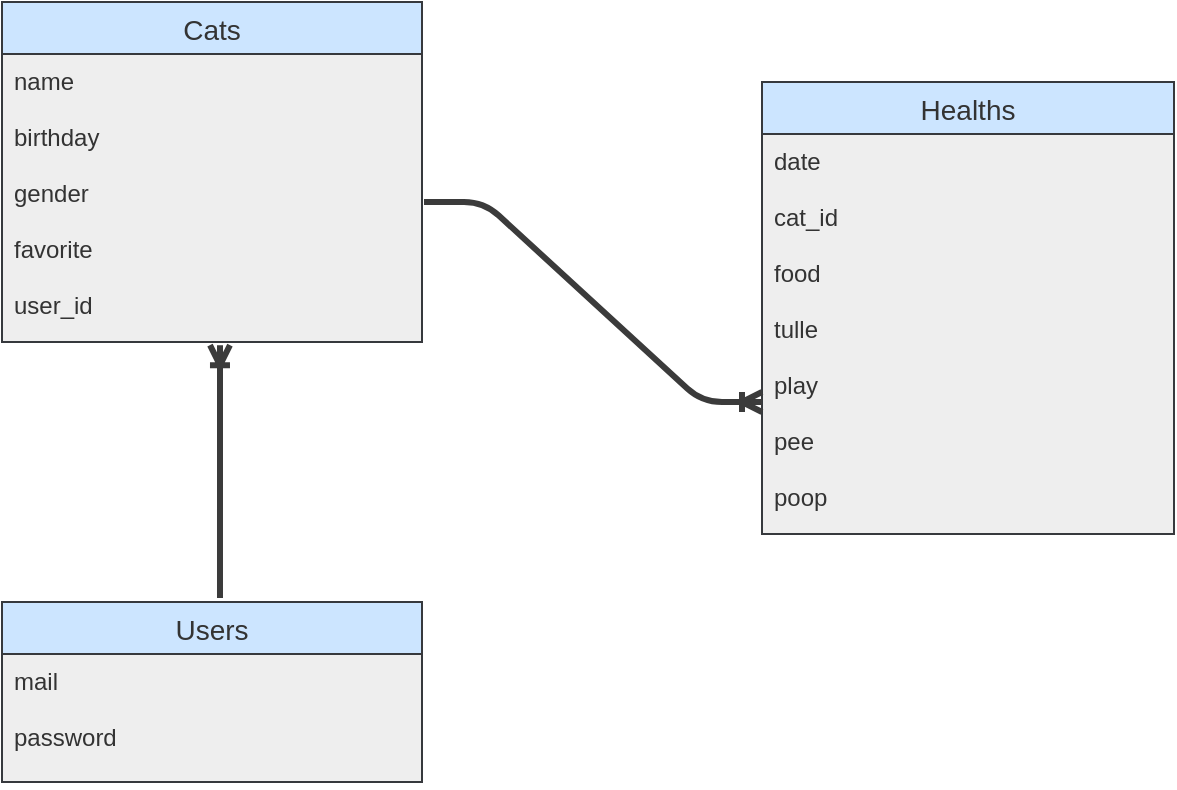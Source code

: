 <mxfile>
    <diagram id="sgsHZ7TG5tSMBA1iURiU" name="ページ1">
        <mxGraphModel dx="732" dy="565" grid="1" gridSize="10" guides="1" tooltips="1" connect="1" arrows="1" fold="1" page="1" pageScale="1" pageWidth="827" pageHeight="1169" background="#ffffff" math="0" shadow="0">
            <root>
                <mxCell id="0"/>
                <mxCell id="1" parent="0"/>
                <mxCell id="15" value="Cats" style="swimlane;fontStyle=0;childLayout=stackLayout;horizontal=1;startSize=26;horizontalStack=0;resizeParent=1;resizeParentMax=0;resizeLast=0;collapsible=1;marginBottom=0;align=center;fontSize=14;fillColor=#cce5ff;strokeColor=#36393d;strokeWidth=1;fontColor=#333333;" vertex="1" parent="1">
                    <mxGeometry x="40" y="80" width="210" height="170" as="geometry"/>
                </mxCell>
                <mxCell id="18" value="name&#10;&#10;birthday&#10;&#10;gender&#10;&#10;favorite&#10;&#10;user_id" style="text;strokeColor=#36393d;fillColor=#eeeeee;spacingLeft=4;spacingRight=4;overflow=hidden;rotatable=0;points=[[0,0.5],[1,0.5]];portConstraint=eastwest;fontSize=12;fontColor=#333333;" vertex="1" parent="15">
                    <mxGeometry y="26" width="210" height="144" as="geometry"/>
                </mxCell>
                <mxCell id="19" value="Healths" style="swimlane;fontStyle=0;childLayout=stackLayout;horizontal=1;startSize=26;horizontalStack=0;resizeParent=1;resizeParentMax=0;resizeLast=0;collapsible=1;marginBottom=0;align=center;fontSize=14;fillColor=#cce5ff;strokeColor=#36393d;labelBackgroundColor=none;strokeWidth=1;fontColor=#333333;" vertex="1" parent="1">
                    <mxGeometry x="420" y="120" width="206" height="226" as="geometry"/>
                </mxCell>
                <mxCell id="22" value="date&#10;&#10;cat_id&#10;&#10;food&#10;&#10;tulle&#10;&#10;play&#10;&#10;pee&#10;&#10;poop&#10;&#10;weight&#10;&#10;comment&#10;&#10;" style="text;strokeColor=#36393d;fillColor=#eeeeee;spacingLeft=4;spacingRight=4;overflow=hidden;rotatable=0;points=[[0,0.5],[1,0.5]];portConstraint=eastwest;fontSize=12;strokeWidth=1;fontColor=#333333;" vertex="1" parent="19">
                    <mxGeometry y="26" width="206" height="200" as="geometry"/>
                </mxCell>
                <mxCell id="23" value="Users" style="swimlane;fontStyle=0;childLayout=stackLayout;horizontal=1;startSize=26;horizontalStack=0;resizeParent=1;resizeParentMax=0;resizeLast=0;collapsible=1;marginBottom=0;align=center;fontSize=14;fillColor=#cce5ff;strokeColor=#36393d;strokeWidth=1;fontColor=#333333;" vertex="1" parent="1">
                    <mxGeometry x="40" y="380" width="210" height="90" as="geometry"/>
                </mxCell>
                <mxCell id="25" value="mail&#10;&#10;password" style="text;strokeColor=#36393d;fillColor=#eeeeee;spacingLeft=4;spacingRight=4;overflow=hidden;rotatable=0;points=[[0,0.5],[1,0.5]];portConstraint=eastwest;fontSize=12;fontColor=#333333;" vertex="1" parent="23">
                    <mxGeometry y="26" width="210" height="64" as="geometry"/>
                </mxCell>
                <mxCell id="27" value="" style="fontSize=12;html=1;endArrow=ERoneToMany;entryX=0.519;entryY=1.011;entryDx=0;entryDy=0;entryPerimeter=0;strokeWidth=3;strokeColor=#3B3B3B;" edge="1" parent="1" target="18">
                    <mxGeometry width="100" height="100" relative="1" as="geometry">
                        <mxPoint x="149" y="378" as="sourcePoint"/>
                        <mxPoint x="430" y="280" as="targetPoint"/>
                    </mxGeometry>
                </mxCell>
                <mxCell id="28" value="" style="edgeStyle=entityRelationEdgeStyle;fontSize=12;html=1;endArrow=ERoneToMany;strokeWidth=3;strokeColor=#3B3B3B;" edge="1" parent="1">
                    <mxGeometry width="100" height="100" relative="1" as="geometry">
                        <mxPoint x="251" y="180" as="sourcePoint"/>
                        <mxPoint x="420" y="280" as="targetPoint"/>
                    </mxGeometry>
                </mxCell>
            </root>
        </mxGraphModel>
    </diagram>
</mxfile>